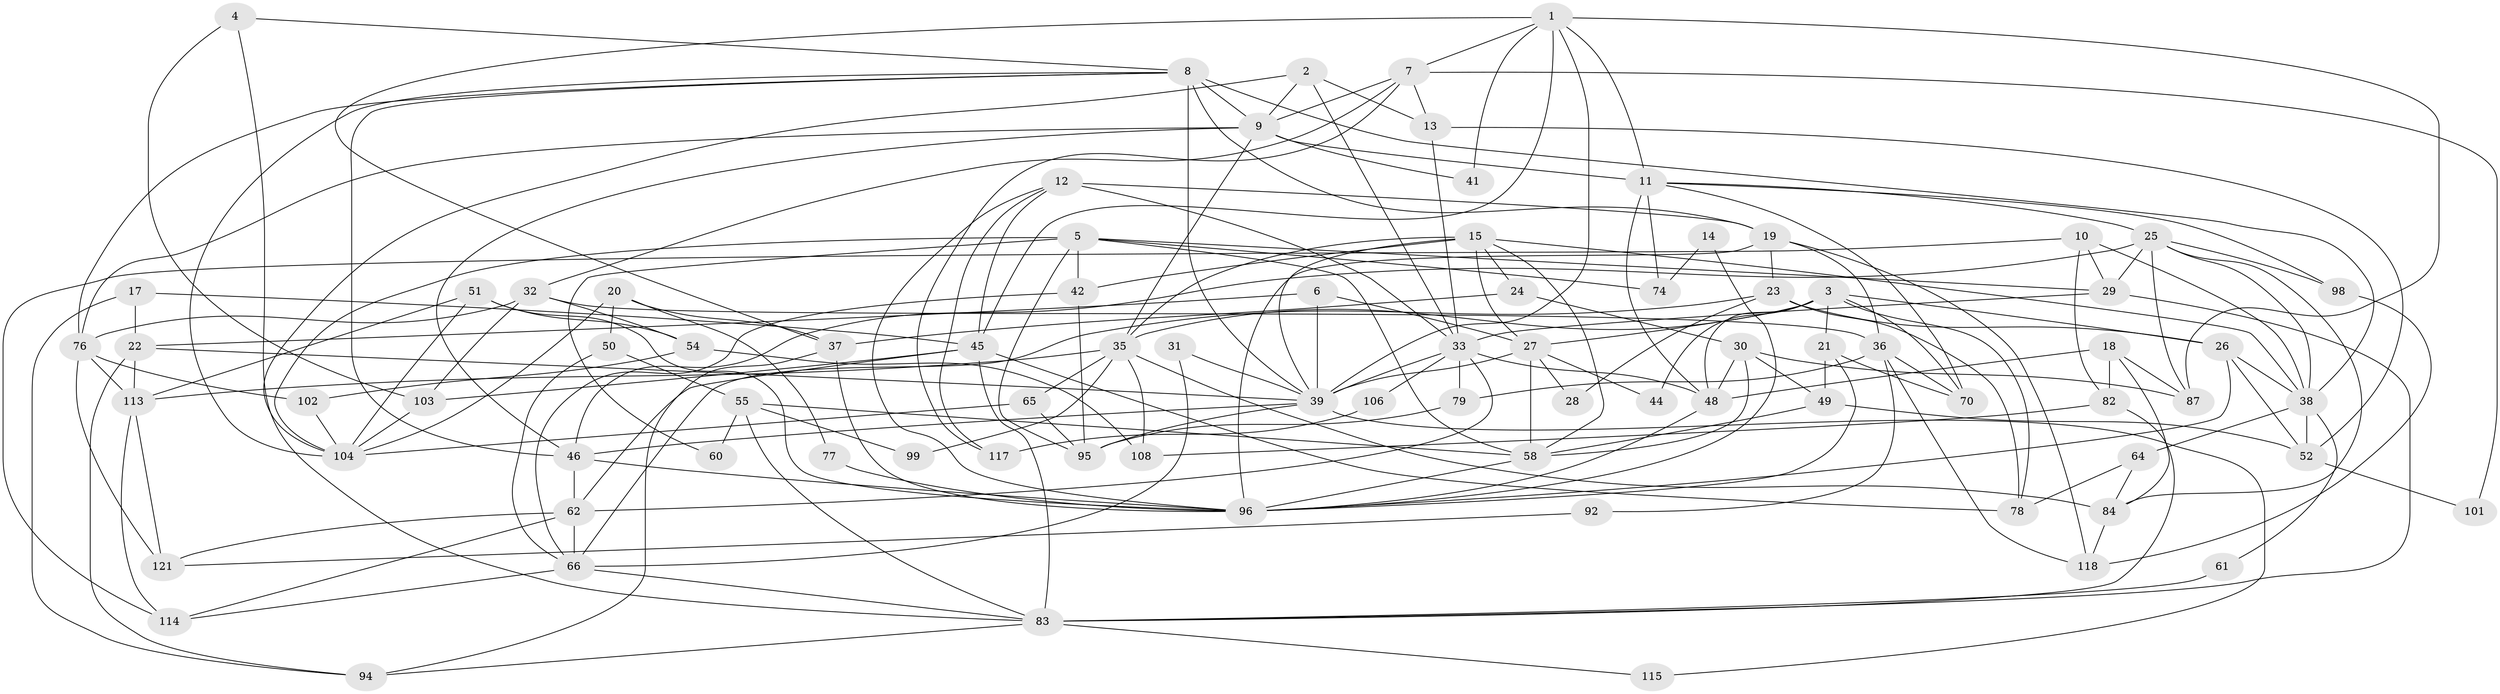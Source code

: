 // original degree distribution, {5: 0.2066115702479339, 4: 0.32231404958677684, 3: 0.18181818181818182, 2: 0.1652892561983471, 6: 0.08264462809917356, 8: 0.01652892561983471, 7: 0.024793388429752067}
// Generated by graph-tools (version 1.1) at 2025/11/02/27/25 16:11:17]
// undirected, 84 vertices, 200 edges
graph export_dot {
graph [start="1"]
  node [color=gray90,style=filled];
  1 [super="+34"];
  2;
  3 [super="+89"];
  4;
  5 [super="+40"];
  6;
  7 [super="+71"];
  8 [super="+57"];
  9 [super="+16"];
  10 [super="+116"];
  11 [super="+93"];
  12 [super="+97"];
  13;
  14;
  15 [super="+43"];
  17;
  18 [super="+68"];
  19 [super="+109"];
  20 [super="+81"];
  21 [super="+111"];
  22 [super="+69"];
  23;
  24;
  25 [super="+80"];
  26;
  27 [super="+56"];
  28;
  29 [super="+59"];
  30 [super="+107"];
  31;
  32;
  33 [super="+112"];
  35 [super="+73"];
  36 [super="+119"];
  37 [super="+47"];
  38 [super="+53"];
  39 [super="+91"];
  41;
  42;
  44;
  45 [super="+90"];
  46;
  48 [super="+75"];
  49;
  50;
  51;
  52 [super="+86"];
  54;
  55;
  58 [super="+63"];
  60;
  61;
  62 [super="+72"];
  64;
  65;
  66 [super="+67"];
  70 [super="+85"];
  74;
  76;
  77;
  78;
  79;
  82;
  83 [super="+88"];
  84;
  87;
  92;
  94;
  95 [super="+110"];
  96 [super="+100"];
  98;
  99;
  101;
  102;
  103;
  104 [super="+105"];
  106;
  108;
  113 [super="+120"];
  114;
  115;
  117;
  118;
  121;
  1 -- 41;
  1 -- 11 [weight=2];
  1 -- 45;
  1 -- 7;
  1 -- 37;
  1 -- 87;
  1 -- 39;
  2 -- 13;
  2 -- 9;
  2 -- 104;
  2 -- 33;
  3 -- 78;
  3 -- 48;
  3 -- 35;
  3 -- 21;
  3 -- 70;
  3 -- 26;
  3 -- 44;
  3 -- 27;
  4 -- 83;
  4 -- 103;
  4 -- 8;
  5 -- 60;
  5 -- 74;
  5 -- 104;
  5 -- 29;
  5 -- 42;
  5 -- 95;
  5 -- 58;
  6 -- 22;
  6 -- 39;
  6 -- 27;
  7 -- 13;
  7 -- 32;
  7 -- 117;
  7 -- 101;
  7 -- 9;
  8 -- 38;
  8 -- 46;
  8 -- 9 [weight=2];
  8 -- 104;
  8 -- 76;
  8 -- 19;
  8 -- 39;
  9 -- 11;
  9 -- 46;
  9 -- 76;
  9 -- 41;
  9 -- 35;
  10 -- 38;
  10 -- 82;
  10 -- 29;
  10 -- 114;
  11 -- 25;
  11 -- 70;
  11 -- 98;
  11 -- 74;
  11 -- 48;
  12 -- 33 [weight=2];
  12 -- 117;
  12 -- 96;
  12 -- 45;
  12 -- 19;
  13 -- 52;
  13 -- 33;
  14 -- 74;
  14 -- 96;
  15 -- 27;
  15 -- 24;
  15 -- 38;
  15 -- 35;
  15 -- 58;
  15 -- 39;
  15 -- 42;
  17 -- 22;
  17 -- 94;
  17 -- 45;
  18 -- 48;
  18 -- 84 [weight=2];
  18 -- 82;
  18 -- 87;
  19 -- 36;
  19 -- 96;
  19 -- 118;
  19 -- 23;
  20 -- 50;
  20 -- 77;
  20 -- 104;
  20 -- 37;
  21 -- 49;
  21 -- 96;
  21 -- 70;
  22 -- 94;
  22 -- 113;
  22 -- 39;
  23 -- 26;
  23 -- 78;
  23 -- 28;
  23 -- 66;
  24 -- 30;
  24 -- 37;
  25 -- 46;
  25 -- 29;
  25 -- 98;
  25 -- 84;
  25 -- 87;
  25 -- 38;
  26 -- 96;
  26 -- 52;
  26 -- 38;
  27 -- 58;
  27 -- 44;
  27 -- 28;
  27 -- 39;
  29 -- 83;
  29 -- 33;
  30 -- 87;
  30 -- 48;
  30 -- 49;
  30 -- 58;
  31 -- 66;
  31 -- 39;
  32 -- 76;
  32 -- 103;
  32 -- 54;
  32 -- 36;
  33 -- 39;
  33 -- 48;
  33 -- 79;
  33 -- 62;
  33 -- 106;
  35 -- 84;
  35 -- 99;
  35 -- 65;
  35 -- 113;
  35 -- 108;
  36 -- 118;
  36 -- 92;
  36 -- 70;
  36 -- 79;
  37 -- 96;
  37 -- 94;
  38 -- 64;
  38 -- 61;
  38 -- 52;
  39 -- 46;
  39 -- 95;
  39 -- 115;
  42 -- 95;
  42 -- 66;
  45 -- 62;
  45 -- 83;
  45 -- 103;
  45 -- 78;
  46 -- 62;
  46 -- 96;
  48 -- 96;
  49 -- 52;
  49 -- 58;
  50 -- 55;
  50 -- 66;
  51 -- 113;
  51 -- 54;
  51 -- 104;
  51 -- 96;
  52 -- 101;
  54 -- 102;
  54 -- 108;
  55 -- 58;
  55 -- 60;
  55 -- 99;
  55 -- 83;
  58 -- 96;
  61 -- 83;
  62 -- 114;
  62 -- 121;
  62 -- 66;
  64 -- 78;
  64 -- 84;
  65 -- 95;
  65 -- 104;
  66 -- 114;
  66 -- 83;
  76 -- 102;
  76 -- 121;
  76 -- 113;
  77 -- 96;
  79 -- 95;
  82 -- 108;
  82 -- 83;
  83 -- 115;
  83 -- 94;
  84 -- 118;
  92 -- 121;
  98 -- 118;
  102 -- 104;
  103 -- 104;
  106 -- 117;
  113 -- 114;
  113 -- 121;
}

